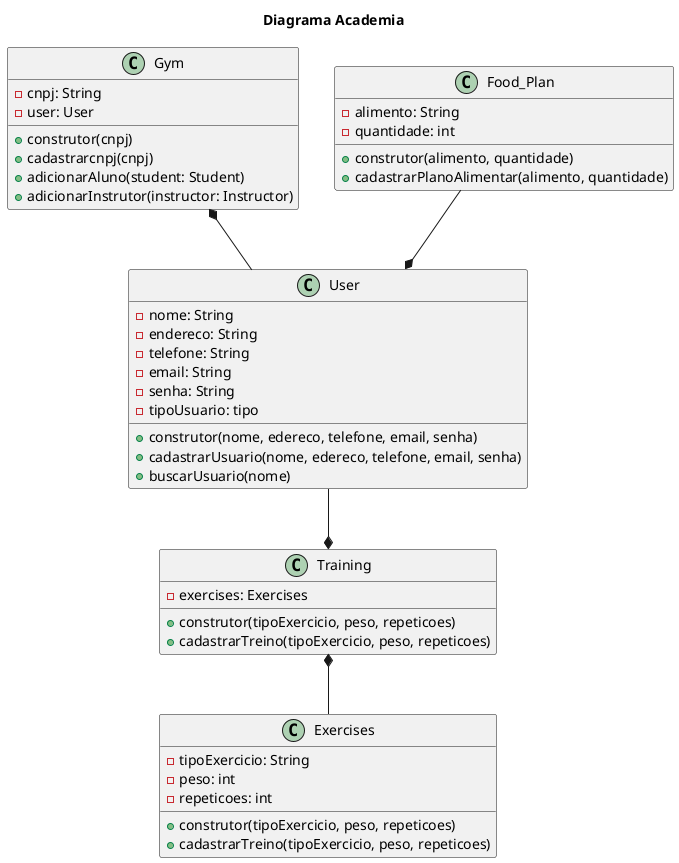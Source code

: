 
@startuml

title: Diagrama Academia

class User {
    - nome: String
    - endereco: String
    - telefone: String
    - email: String
    - senha: String
    - tipoUsuario: tipo
    + construtor(nome, edereco, telefone, email, senha)      
    + cadastrarUsuario(nome, edereco, telefone, email, senha)
    + buscarUsuario(nome)                 
    
}

class Gym{
    - cnpj: String
    - user: User
    + construtor(cnpj)
    + cadastrarcnpj(cnpj)
    + adicionarAluno(student: Student)
    + adicionarInstrutor(instructor: Instructor)

}


class Training{
    - exercises: Exercises
    + construtor(tipoExercicio, peso, repeticoes)
    + cadastrarTreino(tipoExercicio, peso, repeticoes)
}

class Exercises{
    - tipoExercicio: String
    - peso: int
    - repeticoes: int
    + construtor(tipoExercicio, peso, repeticoes)
    + cadastrarTreino(tipoExercicio, peso, repeticoes)
}

class Food_Plan{
    - alimento: String
    - quantidade: int
    + construtor(alimento, quantidade)
    + cadastrarPlanoAlimentar(alimento, quantidade)
}





User --* Training
Training *-- Exercises
Gym *-- User
Food_Plan --* User






@enduml